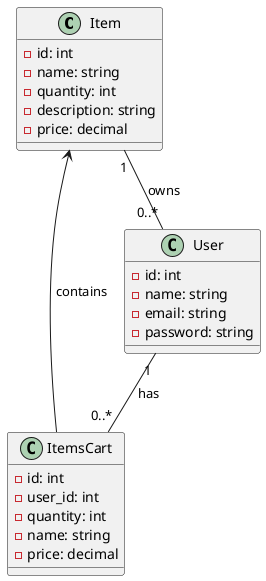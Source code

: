 @startuml

class Item {
    -id: int
    -name: string
    -quantity: int
    -description: string
    -price: decimal
}

class ItemsCart {
    -id: int
    -user_id: int
    -quantity: int
    -name: string
    -price: decimal
}

class User {
    -id: int
    -name: string
    -email: string
    -password: string
}

Item "1" -- "0..*" User : owns
User "1" -- "0..*" ItemsCart : has
Item <-- ItemsCart : contains

@enduml

